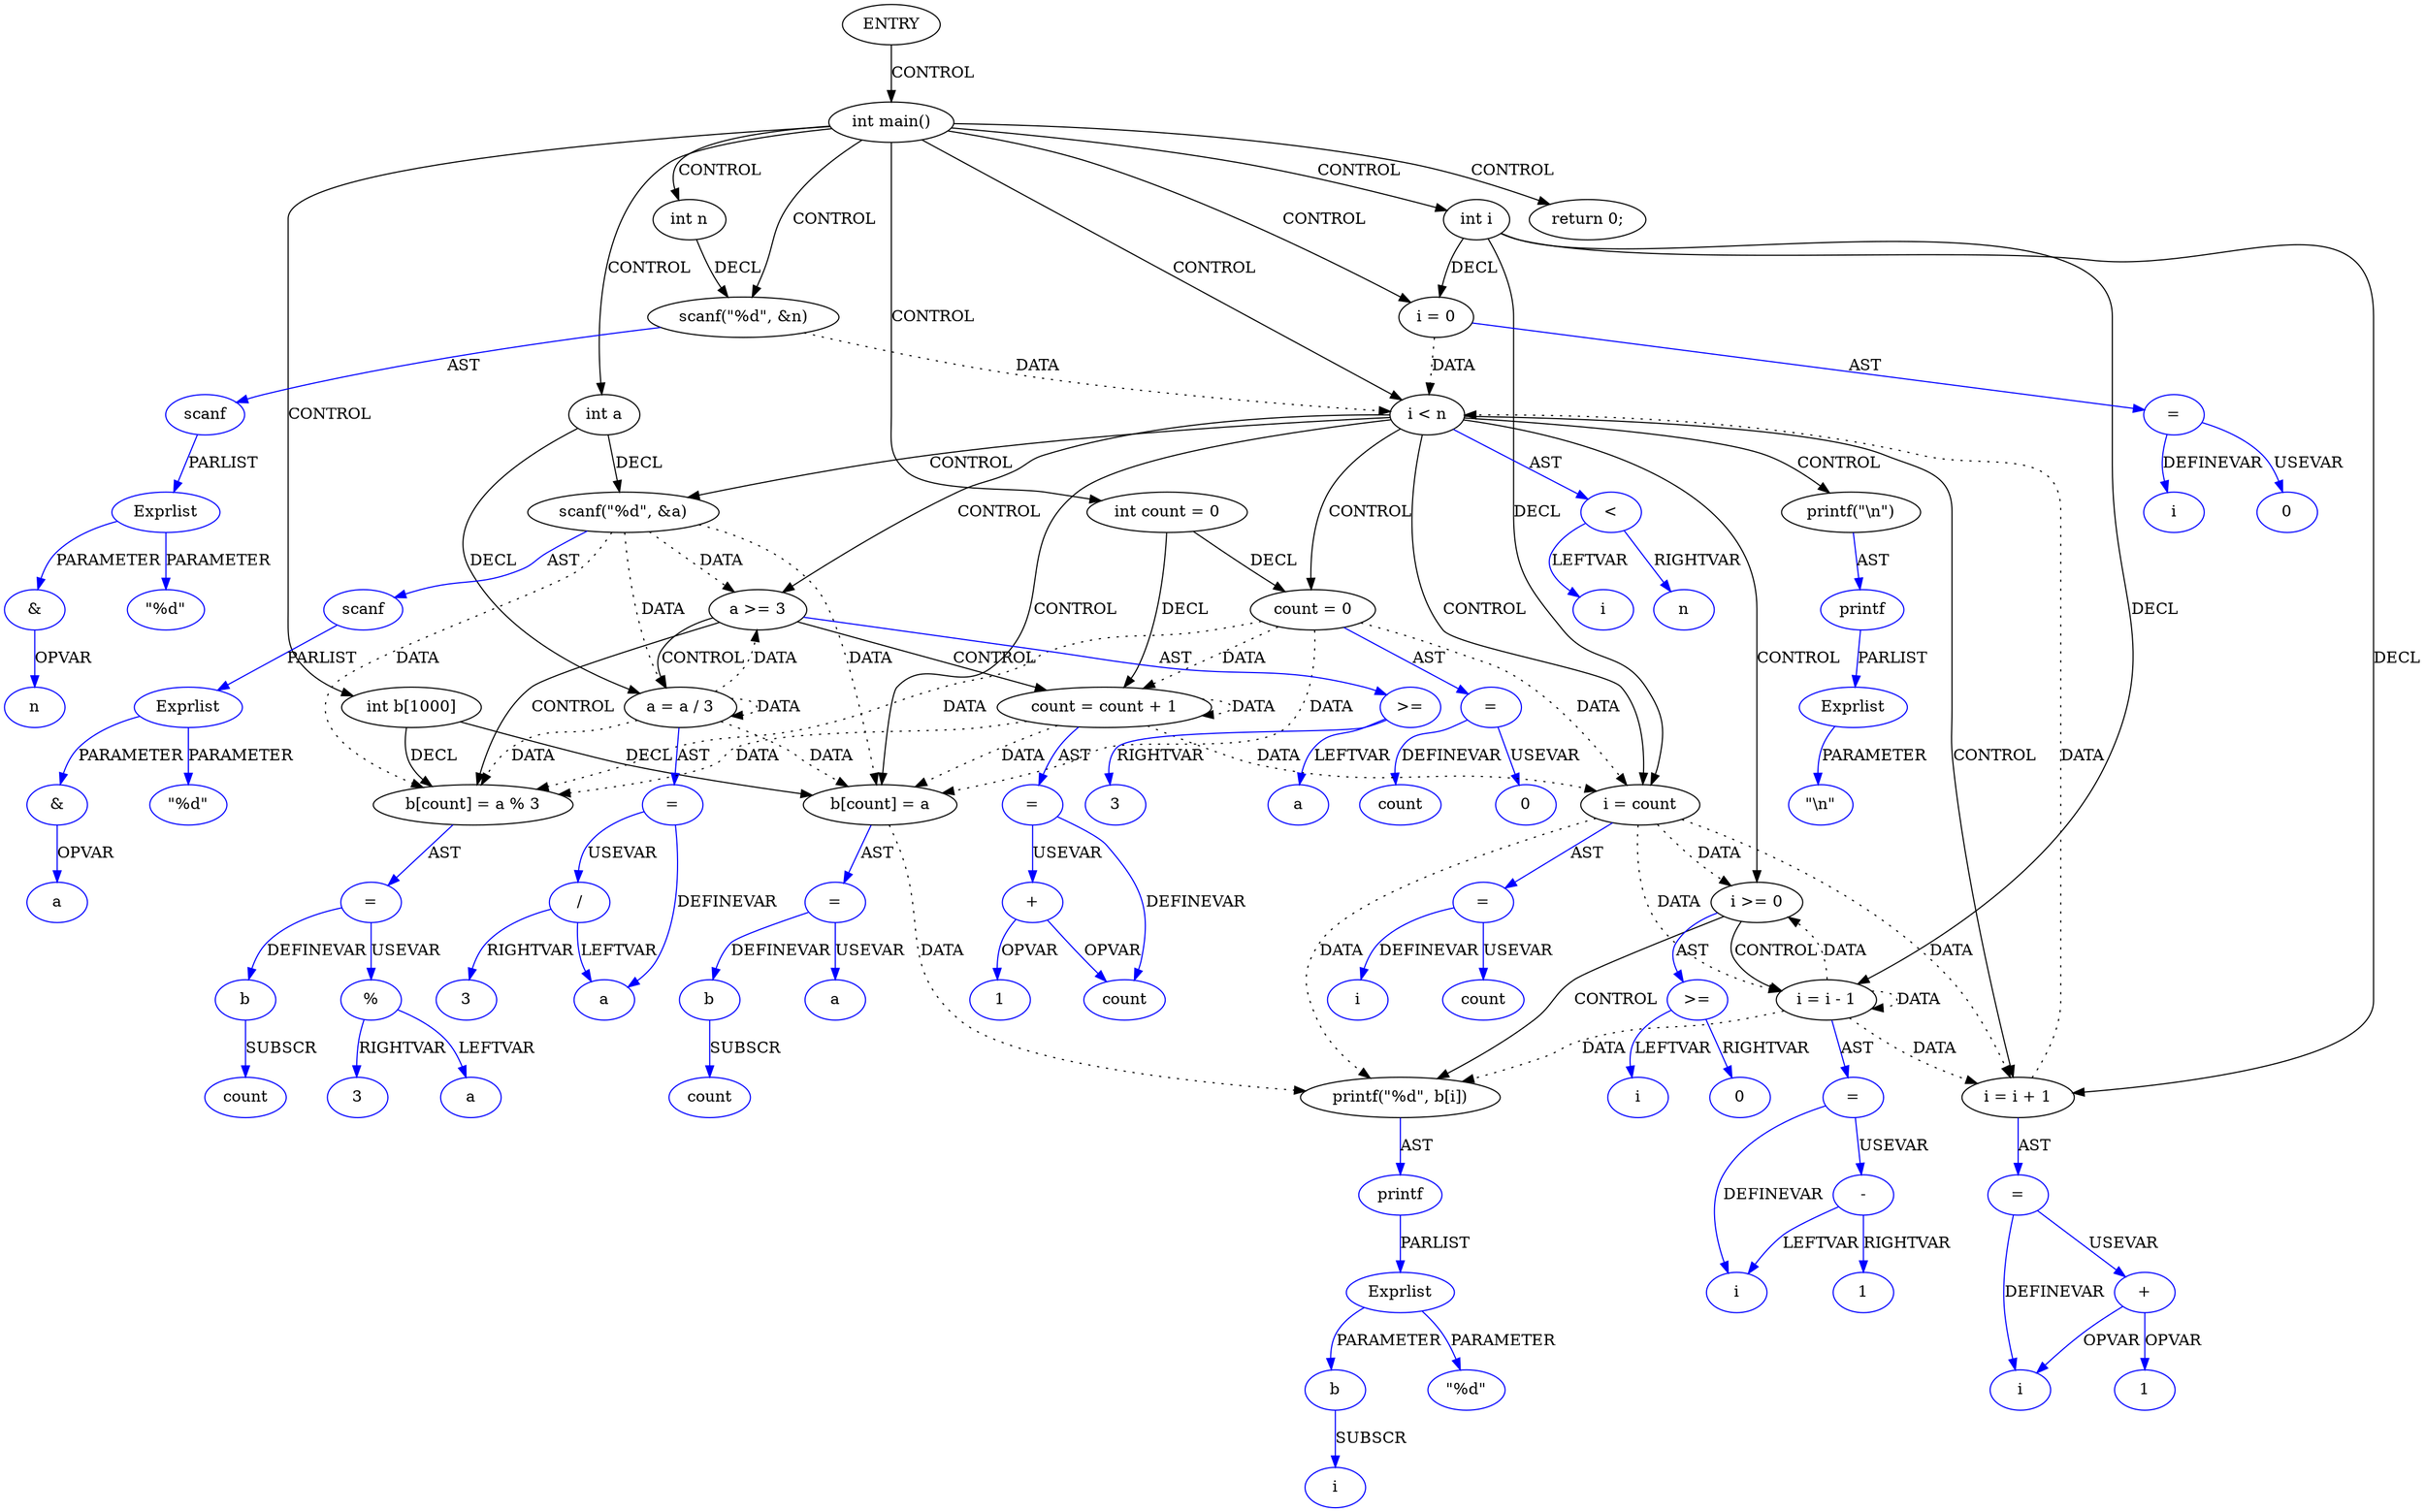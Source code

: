 digraph DotForMerge{
Node1 [label="ENTRY",type="ENTRY",coord="-1"];
Node2 [label="int main()",type="CONTROL",coord="5"];
Node4 [label="int n",type="DECL",coord="7",varname="n",vartype="int"];
Node5 [label="int i",type="DECL",coord="7",varname="i",vartype="int"];
Node6 [label="scanf(\"%d\", &n)",type="CALL",coord="8"];
Node7 [label="scanf",type="FUNCNAME",coord="8",color=blue];
Node8 [label="Exprlist",type="EXPRS",coord="8",color=blue];
Node9 [label="\"%d\"",type="CONST",coord="8",color=blue];
Node10 [label="&",type="OP",coord="8",color=blue];
Node11 [label="n",type="VAR",coord="8",color=blue];
Node12 [label="int a",type="DECL",coord="9",varname="a",vartype="int"];
Node13 [label="int b[1000]",type="DECL",coord="10",varname="b",vartype="int[]"];
Node14 [label="int count = 0",type="DECL",coord="11",varname="count",vartype="int"];
Node15 [label="i = 0",type="ASSIGN",coord="12"];
Node16 [label="=",type="ASSIGNOP",coord="12",color=blue];
Node17 [label="i",type="VAR",coord="12",color=blue];
Node18 [label="0",type="CONST",coord="12",color=blue];
Node19 [label="i < n",type="CONTROL",coord="12"];
Node22 [label="count = 0",type="ASSIGN",coord="13"];
Node23 [label="=",type="ASSIGNOP",coord="13",color=blue];
Node24 [label="count",type="VAR",coord="13",color=blue];
Node25 [label="0",type="CONST",coord="13",color=blue];
Node26 [label="scanf(\"%d\", &a)",type="CALL",coord="14"];
Node27 [label="scanf",type="FUNCNAME",coord="14",color=blue];
Node28 [label="Exprlist",type="EXPRS",coord="14",color=blue];
Node29 [label="\"%d\"",type="CONST",coord="14",color=blue];
Node30 [label="&",type="OP",coord="14",color=blue];
Node31 [label="a",type="VAR",coord="14",color=blue];
Node32 [label="a >= 3",type="CONTROL",coord="15"];
Node34 [label="b[count] = a % 3",type="ASSIGN",coord="16"];
Node35 [label="=",type="ASSIGNOP",coord="16",color=blue];
Node36 [label="b",type="VAR",coord="16",color=blue];
Node37 [label="count",type="VAR",coord="16",color=blue];
Node38 [label="%",type="OP",coord="16",color=blue];
Node39 [label="a",type="VAR",coord="16",color=blue];
Node40 [label="3",type="CONST",coord="16",color=blue];
Node41 [label="a = a / 3",type="ASSIGN",coord="17"];
Node42 [label="=",type="ASSIGNOP",coord="17",color=blue];
Node43 [label="a",type="VAR",coord="17",color=blue];
Node44 [label="/",type="OP",coord="17",color=blue];
Node45 [label="3",type="CONST",coord="17",color=blue];
Node46 [label="count = count + 1",type="ASSIGN",coord="18"];
Node47 [label="=",type="ASSIGNOP",coord="18",color=blue];
Node48 [label="count",type="VAR",coord="18",color=blue];
Node49 [label="+",type="OP",coord="18",color=blue];
Node50 [label="1",type="CONST",coord="18",color=blue];
Node51 [label=">=",type="OP",coord="15",color=blue];
Node52 [label="a",type="VAR",coord="15",color=blue];
Node53 [label="3",type="CONST",coord="15",color=blue];
Node54 [label="b[count] = a",type="ASSIGN",coord="20"];
Node55 [label="=",type="ASSIGNOP",coord="20",color=blue];
Node56 [label="b",type="VAR",coord="20",color=blue];
Node57 [label="count",type="VAR",coord="20",color=blue];
Node58 [label="a",type="VAR",coord="20",color=blue];
Node59 [label="i = count",type="ASSIGN",coord="21"];
Node60 [label="=",type="ASSIGNOP",coord="21",color=blue];
Node61 [label="i",type="VAR",coord="21",color=blue];
Node62 [label="count",type="VAR",coord="21",color=blue];
Node63 [label="i >= 0",type="CONTROL",coord="21"];
Node66 [label="printf(\"%d\", b[i])",type="CALL",coord="22"];
Node67 [label="printf",type="FUNCNAME",coord="22",color=blue];
Node68 [label="Exprlist",type="EXPRS",coord="22",color=blue];
Node69 [label="\"%d\"",type="CONST",coord="22",color=blue];
Node70 [label="b",type="VAR",coord="22",color=blue];
Node71 [label="i",type="VAR",coord="22",color=blue];
Node72 [label="i = i - 1",type="ASSIGN",coord="21"];
Node73 [label="=",type="ASSIGNOP",coord="21",color=blue];
Node74 [label="i",type="VAR",coord="21",color=blue];
Node75 [label="-",type="OP",coord="21",color=blue];
Node76 [label="1",type="CONST",coord="21",color=blue];
Node77 [label=">=",type="OP",coord="21",color=blue];
Node78 [label="i",type="VAR",coord="21",color=blue];
Node79 [label="0",type="CONST",coord="21",color=blue];
Node80 [label="printf(\"\\n\")",type="CALL",coord="24"];
Node81 [label="printf",type="FUNCNAME",coord="24",color=blue];
Node82 [label="Exprlist",type="EXPRS",coord="24",color=blue];
Node83 [label="\"\\n\"",type="CONST",coord="24",color=blue];
Node84 [label="i = i + 1",type="ASSIGN",coord="12"];
Node85 [label="=",type="ASSIGNOP",coord="12",color=blue];
Node86 [label="i",type="VAR",coord="12",color=blue];
Node87 [label="+",type="OP",coord="12",color=blue];
Node88 [label="1",type="CONST",coord="12",color=blue];
Node89 [label="<",type="OP",coord="12",color=blue];
Node90 [label="i",type="VAR",coord="12",color=blue];
Node91 [label="n",type="VAR",coord="12",color=blue];
Node92 [label="return 0;",type="RETURN",coord="27"];
Node1->Node2 [label = "CONTROL" ];
Node2->Node4 [label = "CONTROL" ];
Node2->Node5 [label = "CONTROL" ];
Node2->Node6 [label = "CONTROL" ];
Node2->Node12 [label = "CONTROL" ];
Node2->Node13 [label = "CONTROL" ];
Node2->Node14 [label = "CONTROL" ];
Node2->Node15 [label = "CONTROL" ];
Node2->Node19 [label = "CONTROL" ];
Node2->Node92 [label = "CONTROL" ];
Node19->Node22 [label = "CONTROL" ];
Node19->Node26 [label = "CONTROL" ];
Node19->Node32 [label = "CONTROL" ];
Node19->Node54 [label = "CONTROL" ];
Node19->Node59 [label = "CONTROL" ];
Node19->Node63 [label = "CONTROL" ];
Node19->Node80 [label = "CONTROL" ];
Node19->Node84 [label = "CONTROL" ];
Node32->Node34 [label = "CONTROL" ];
Node32->Node41 [label = "CONTROL" ];
Node32->Node46 [label = "CONTROL" ];
Node63->Node66 [label = "CONTROL" ];
Node63->Node72 [label = "CONTROL" ];
Node6->Node19 [label = "DATA", style = dotted ]
Node15->Node19 [label = "DATA", style = dotted ]
Node22->Node34 [label = "DATA", style = dotted ]
Node22->Node46 [label = "DATA", style = dotted ]
Node22->Node54 [label = "DATA", style = dotted ]
Node22->Node59 [label = "DATA", style = dotted ]
Node26->Node32 [label = "DATA", style = dotted ]
Node26->Node34 [label = "DATA", style = dotted ]
Node26->Node41 [label = "DATA", style = dotted ]
Node26->Node54 [label = "DATA", style = dotted ]
Node41->Node32 [label = "DATA", style = dotted ]
Node41->Node34 [label = "DATA", style = dotted ]
Node41->Node41 [label = "DATA", style = dotted ]
Node41->Node54 [label = "DATA", style = dotted ]
Node46->Node34 [label = "DATA", style = dotted ]
Node46->Node46 [label = "DATA", style = dotted ]
Node46->Node54 [label = "DATA", style = dotted ]
Node46->Node59 [label = "DATA", style = dotted ]
Node54->Node66 [label = "DATA", style = dotted ]
Node59->Node63 [label = "DATA", style = dotted ]
Node59->Node66 [label = "DATA", style = dotted ]
Node59->Node72 [label = "DATA", style = dotted ]
Node59->Node84 [label = "DATA", style = dotted ]
Node72->Node63 [label = "DATA", style = dotted ]
Node72->Node66 [label = "DATA", style = dotted ]
Node72->Node72 [label = "DATA", style = dotted ]
Node72->Node84 [label = "DATA", style = dotted ]
Node84->Node19 [label = "DATA", style = dotted ]
Node4->Node6 [label = "DECL"]
Node5->Node84 [label = "DECL"]
Node5->Node15 [label = "DECL"]
Node5->Node59 [label = "DECL"]
Node5->Node72 [label = "DECL"]
Node12->Node41 [label = "DECL"]
Node12->Node26 [label = "DECL"]
Node13->Node34 [label = "DECL"]
Node13->Node54 [label = "DECL"]
Node14->Node22 [label = "DECL"]
Node14->Node46 [label = "DECL"]
Node6->Node7 [label = "AST" color=blue]
Node7->Node8 [label = "PARLIST" color=blue]
Node8->Node9 [label = "PARAMETER" color=blue]
Node8->Node10 [label = "PARAMETER" color=blue]
Node10->Node11 [label = "OPVAR" color=blue]
Node15->Node16 [label = "AST" color=blue]
Node16->Node17 [label = "DEFINEVAR" color=blue]
Node16->Node18 [label = "USEVAR" color=blue]
Node19->Node89 [label = "AST" color=blue]
Node22->Node23 [label = "AST" color=blue]
Node23->Node24 [label = "DEFINEVAR" color=blue]
Node23->Node25 [label = "USEVAR" color=blue]
Node26->Node27 [label = "AST" color=blue]
Node27->Node28 [label = "PARLIST" color=blue]
Node28->Node29 [label = "PARAMETER" color=blue]
Node28->Node30 [label = "PARAMETER" color=blue]
Node30->Node31 [label = "OPVAR" color=blue]
Node32->Node51 [label = "AST" color=blue]
Node34->Node35 [label = "AST" color=blue]
Node35->Node36 [label = "DEFINEVAR" color=blue]
Node35->Node38 [label = "USEVAR" color=blue]
Node36->Node37 [label = "SUBSCR" color=blue]
Node38->Node39 [label = "LEFTVAR" color=blue]
Node38->Node40 [label = "RIGHTVAR" color=blue]
Node41->Node42 [label = "AST" color=blue]
Node42->Node43 [label = "DEFINEVAR" color=blue]
Node42->Node44 [label = "USEVAR" color=blue]
Node44->Node43 [label = "LEFTVAR" color=blue]
Node44->Node45 [label = "RIGHTVAR" color=blue]
Node46->Node47 [label = "AST" color=blue]
Node47->Node48 [label = "DEFINEVAR" color=blue]
Node47->Node49 [label = "USEVAR" color=blue]
Node49->Node48 [label = "OPVAR" color=blue]
Node49->Node50 [label = "OPVAR" color=blue]
Node51->Node52 [label = "LEFTVAR" color=blue]
Node51->Node53 [label = "RIGHTVAR" color=blue]
Node54->Node55 [label = "AST" color=blue]
Node55->Node56 [label = "DEFINEVAR" color=blue]
Node55->Node58 [label = "USEVAR" color=blue]
Node56->Node57 [label = "SUBSCR" color=blue]
Node59->Node60 [label = "AST" color=blue]
Node60->Node61 [label = "DEFINEVAR" color=blue]
Node60->Node62 [label = "USEVAR" color=blue]
Node63->Node77 [label = "AST" color=blue]
Node66->Node67 [label = "AST" color=blue]
Node67->Node68 [label = "PARLIST" color=blue]
Node68->Node69 [label = "PARAMETER" color=blue]
Node68->Node70 [label = "PARAMETER" color=blue]
Node70->Node71 [label = "SUBSCR" color=blue]
Node72->Node73 [label = "AST" color=blue]
Node73->Node74 [label = "DEFINEVAR" color=blue]
Node73->Node75 [label = "USEVAR" color=blue]
Node75->Node74 [label = "LEFTVAR" color=blue]
Node75->Node76 [label = "RIGHTVAR" color=blue]
Node77->Node78 [label = "LEFTVAR" color=blue]
Node77->Node79 [label = "RIGHTVAR" color=blue]
Node80->Node81 [label = "AST" color=blue]
Node81->Node82 [label = "PARLIST" color=blue]
Node82->Node83 [label = "PARAMETER" color=blue]
Node84->Node85 [label = "AST" color=blue]
Node85->Node86 [label = "DEFINEVAR" color=blue]
Node85->Node87 [label = "USEVAR" color=blue]
Node87->Node86 [label = "OPVAR" color=blue]
Node87->Node88 [label = "OPVAR" color=blue]
Node89->Node90 [label = "LEFTVAR" color=blue]
Node89->Node91 [label = "RIGHTVAR" color=blue]
}
